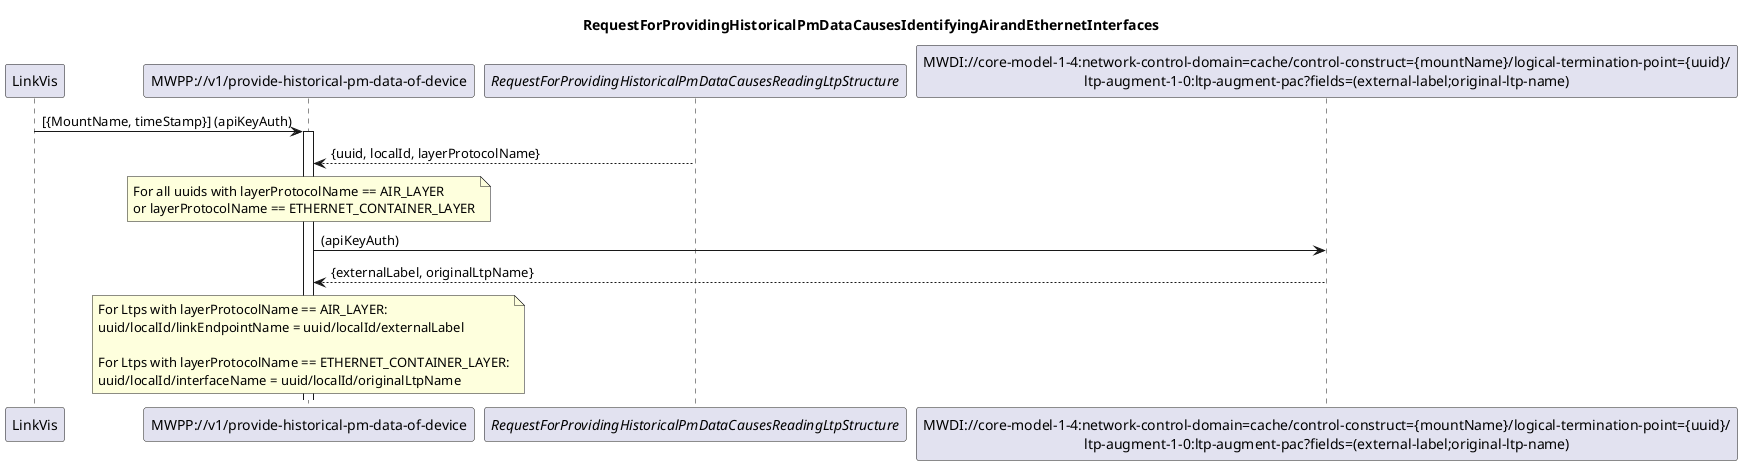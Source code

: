 @startuml 001_IdentifyingAirAndEthernetInterfaces
skinparam responseMessageBelowArrow true

title
RequestForProvidingHistoricalPmDataCausesIdentifyingAirandEthernetInterfaces
end title

participant "LinkVis" as LinkVis
participant "MWPP://v1/provide-historical-pm-data-of-device" as MWPP
participant "<i>RequestForProvidingHistoricalPmDataCausesReadingLtpStructure</i>" as LTPs
participant "MWDI://core-model-1-4:network-control-domain=cache/control-construct={mountName}/logical-termination-point={uuid}/\nltp-augment-1-0:ltp-augment-pac?fields=(external-label;original-ltp-name)" as LtpDesignation

LinkVis -> MWPP: [{MountName, timeStamp}] (apiKeyAuth)
activate MWPP

LTPs --> MWPP: {uuid, localId, layerProtocolName}

note over MWPP
For all uuids with layerProtocolName == AIR_LAYER
or layerProtocolName == ETHERNET_CONTAINER_LAYER
end note

MWPP -> LtpDesignation: (apiKeyAuth)
LtpDesignation --> MWPP: {externalLabel, originalLtpName}

note over MWPP
For Ltps with layerProtocolName == AIR_LAYER:
uuid/localId/linkEndpointName = uuid/localId/externalLabel

For Ltps with layerProtocolName == ETHERNET_CONTAINER_LAYER:
uuid/localId/interfaceName = uuid/localId/originalLtpName
end note

@enduml